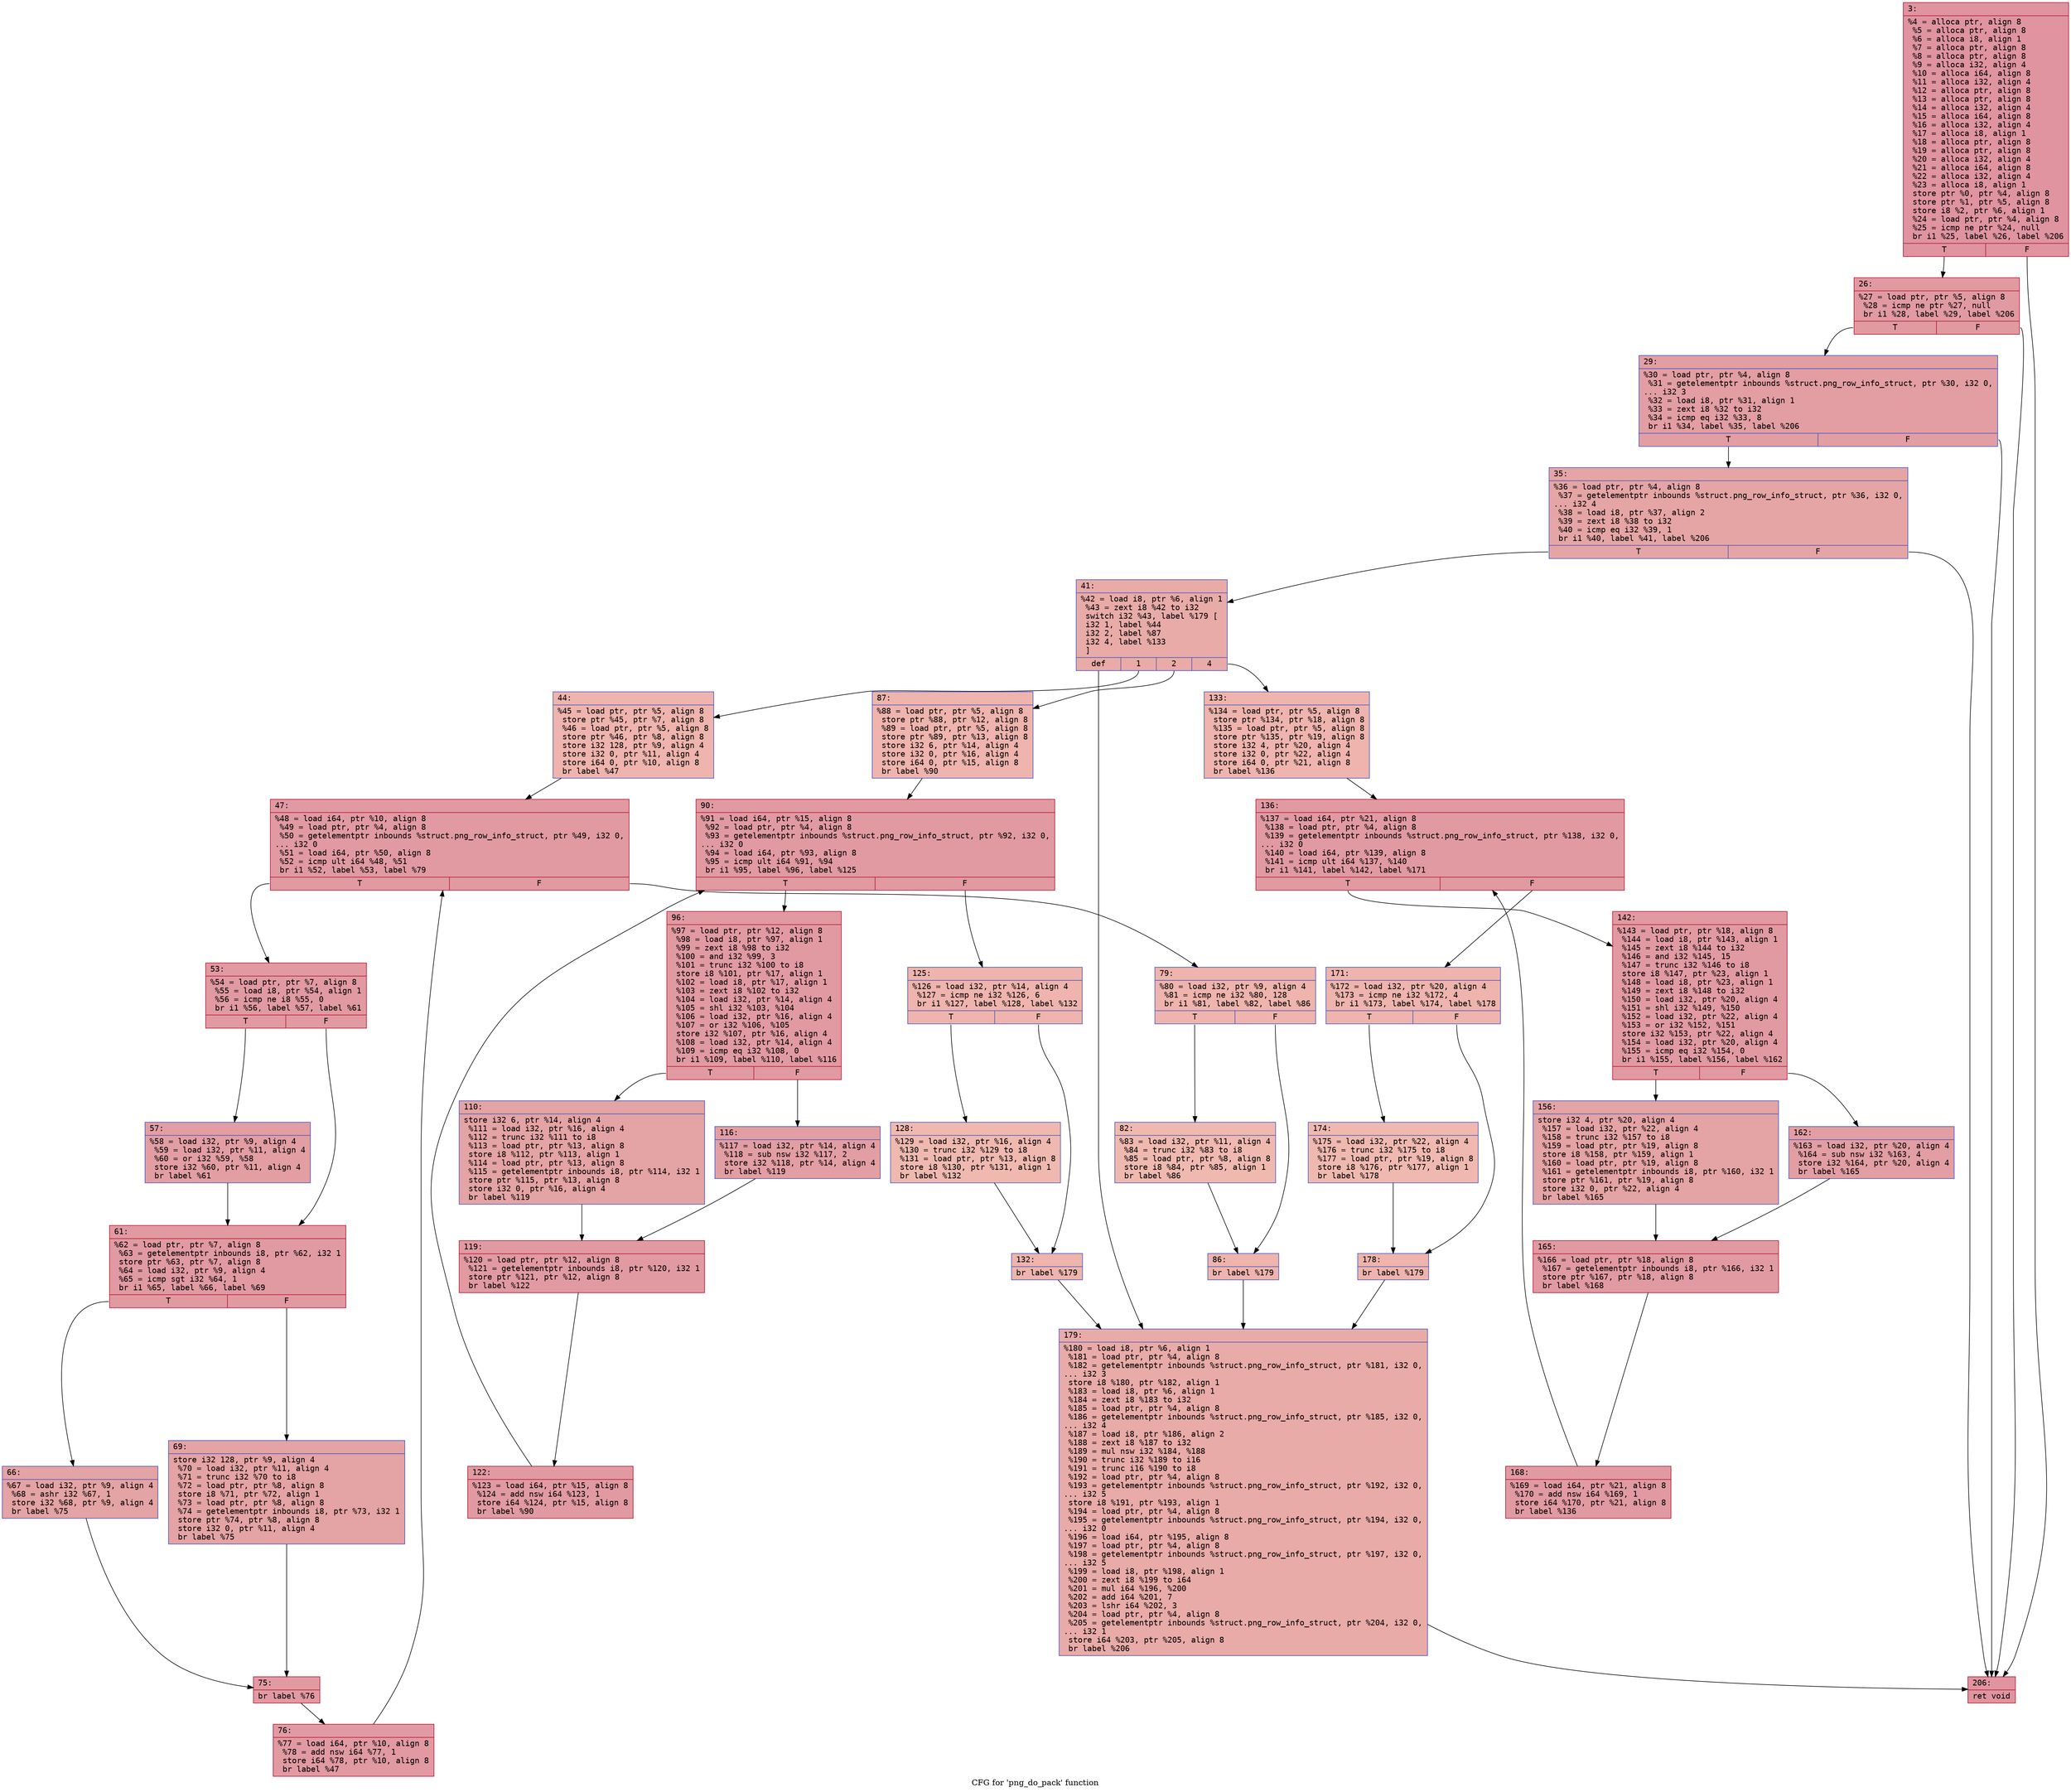 digraph "CFG for 'png_do_pack' function" {
	label="CFG for 'png_do_pack' function";

	Node0x60000336a6c0 [shape=record,color="#b70d28ff", style=filled, fillcolor="#b70d2870" fontname="Courier",label="{3:\l|  %4 = alloca ptr, align 8\l  %5 = alloca ptr, align 8\l  %6 = alloca i8, align 1\l  %7 = alloca ptr, align 8\l  %8 = alloca ptr, align 8\l  %9 = alloca i32, align 4\l  %10 = alloca i64, align 8\l  %11 = alloca i32, align 4\l  %12 = alloca ptr, align 8\l  %13 = alloca ptr, align 8\l  %14 = alloca i32, align 4\l  %15 = alloca i64, align 8\l  %16 = alloca i32, align 4\l  %17 = alloca i8, align 1\l  %18 = alloca ptr, align 8\l  %19 = alloca ptr, align 8\l  %20 = alloca i32, align 4\l  %21 = alloca i64, align 8\l  %22 = alloca i32, align 4\l  %23 = alloca i8, align 1\l  store ptr %0, ptr %4, align 8\l  store ptr %1, ptr %5, align 8\l  store i8 %2, ptr %6, align 1\l  %24 = load ptr, ptr %4, align 8\l  %25 = icmp ne ptr %24, null\l  br i1 %25, label %26, label %206\l|{<s0>T|<s1>F}}"];
	Node0x60000336a6c0:s0 -> Node0x60000336a710[tooltip="3 -> 26\nProbability 62.50%" ];
	Node0x60000336a6c0:s1 -> Node0x60000336b2a0[tooltip="3 -> 206\nProbability 37.50%" ];
	Node0x60000336a710 [shape=record,color="#b70d28ff", style=filled, fillcolor="#bb1b2c70" fontname="Courier",label="{26:\l|  %27 = load ptr, ptr %5, align 8\l  %28 = icmp ne ptr %27, null\l  br i1 %28, label %29, label %206\l|{<s0>T|<s1>F}}"];
	Node0x60000336a710:s0 -> Node0x60000336a760[tooltip="26 -> 29\nProbability 62.50%" ];
	Node0x60000336a710:s1 -> Node0x60000336b2a0[tooltip="26 -> 206\nProbability 37.50%" ];
	Node0x60000336a760 [shape=record,color="#3d50c3ff", style=filled, fillcolor="#be242e70" fontname="Courier",label="{29:\l|  %30 = load ptr, ptr %4, align 8\l  %31 = getelementptr inbounds %struct.png_row_info_struct, ptr %30, i32 0,\l... i32 3\l  %32 = load i8, ptr %31, align 1\l  %33 = zext i8 %32 to i32\l  %34 = icmp eq i32 %33, 8\l  br i1 %34, label %35, label %206\l|{<s0>T|<s1>F}}"];
	Node0x60000336a760:s0 -> Node0x60000336a7b0[tooltip="29 -> 35\nProbability 50.00%" ];
	Node0x60000336a760:s1 -> Node0x60000336b2a0[tooltip="29 -> 206\nProbability 50.00%" ];
	Node0x60000336a7b0 [shape=record,color="#3d50c3ff", style=filled, fillcolor="#c5333470" fontname="Courier",label="{35:\l|  %36 = load ptr, ptr %4, align 8\l  %37 = getelementptr inbounds %struct.png_row_info_struct, ptr %36, i32 0,\l... i32 4\l  %38 = load i8, ptr %37, align 2\l  %39 = zext i8 %38 to i32\l  %40 = icmp eq i32 %39, 1\l  br i1 %40, label %41, label %206\l|{<s0>T|<s1>F}}"];
	Node0x60000336a7b0:s0 -> Node0x60000336a800[tooltip="35 -> 41\nProbability 50.00%" ];
	Node0x60000336a7b0:s1 -> Node0x60000336b2a0[tooltip="35 -> 206\nProbability 50.00%" ];
	Node0x60000336a800 [shape=record,color="#3d50c3ff", style=filled, fillcolor="#cc403a70" fontname="Courier",label="{41:\l|  %42 = load i8, ptr %6, align 1\l  %43 = zext i8 %42 to i32\l  switch i32 %43, label %179 [\l    i32 1, label %44\l    i32 2, label %87\l    i32 4, label %133\l  ]\l|{<s0>def|<s1>1|<s2>2|<s3>4}}"];
	Node0x60000336a800:s0 -> Node0x60000336b250[tooltip="41 -> 179\nProbability 25.00%" ];
	Node0x60000336a800:s1 -> Node0x60000336a850[tooltip="41 -> 44\nProbability 25.00%" ];
	Node0x60000336a800:s2 -> Node0x60000336ac10[tooltip="41 -> 87\nProbability 25.00%" ];
	Node0x60000336a800:s3 -> Node0x60000336af30[tooltip="41 -> 133\nProbability 25.00%" ];
	Node0x60000336a850 [shape=record,color="#3d50c3ff", style=filled, fillcolor="#d8564670" fontname="Courier",label="{44:\l|  %45 = load ptr, ptr %5, align 8\l  store ptr %45, ptr %7, align 8\l  %46 = load ptr, ptr %5, align 8\l  store ptr %46, ptr %8, align 8\l  store i32 128, ptr %9, align 4\l  store i32 0, ptr %11, align 4\l  store i64 0, ptr %10, align 8\l  br label %47\l}"];
	Node0x60000336a850 -> Node0x60000336a8a0[tooltip="44 -> 47\nProbability 100.00%" ];
	Node0x60000336a8a0 [shape=record,color="#b70d28ff", style=filled, fillcolor="#bb1b2c70" fontname="Courier",label="{47:\l|  %48 = load i64, ptr %10, align 8\l  %49 = load ptr, ptr %4, align 8\l  %50 = getelementptr inbounds %struct.png_row_info_struct, ptr %49, i32 0,\l... i32 0\l  %51 = load i64, ptr %50, align 8\l  %52 = icmp ult i64 %48, %51\l  br i1 %52, label %53, label %79\l|{<s0>T|<s1>F}}"];
	Node0x60000336a8a0:s0 -> Node0x60000336a8f0[tooltip="47 -> 53\nProbability 96.88%" ];
	Node0x60000336a8a0:s1 -> Node0x60000336ab20[tooltip="47 -> 79\nProbability 3.12%" ];
	Node0x60000336a8f0 [shape=record,color="#b70d28ff", style=filled, fillcolor="#bb1b2c70" fontname="Courier",label="{53:\l|  %54 = load ptr, ptr %7, align 8\l  %55 = load i8, ptr %54, align 1\l  %56 = icmp ne i8 %55, 0\l  br i1 %56, label %57, label %61\l|{<s0>T|<s1>F}}"];
	Node0x60000336a8f0:s0 -> Node0x60000336a940[tooltip="53 -> 57\nProbability 62.50%" ];
	Node0x60000336a8f0:s1 -> Node0x60000336a990[tooltip="53 -> 61\nProbability 37.50%" ];
	Node0x60000336a940 [shape=record,color="#3d50c3ff", style=filled, fillcolor="#be242e70" fontname="Courier",label="{57:\l|  %58 = load i32, ptr %9, align 4\l  %59 = load i32, ptr %11, align 4\l  %60 = or i32 %59, %58\l  store i32 %60, ptr %11, align 4\l  br label %61\l}"];
	Node0x60000336a940 -> Node0x60000336a990[tooltip="57 -> 61\nProbability 100.00%" ];
	Node0x60000336a990 [shape=record,color="#b70d28ff", style=filled, fillcolor="#bb1b2c70" fontname="Courier",label="{61:\l|  %62 = load ptr, ptr %7, align 8\l  %63 = getelementptr inbounds i8, ptr %62, i32 1\l  store ptr %63, ptr %7, align 8\l  %64 = load i32, ptr %9, align 4\l  %65 = icmp sgt i32 %64, 1\l  br i1 %65, label %66, label %69\l|{<s0>T|<s1>F}}"];
	Node0x60000336a990:s0 -> Node0x60000336a9e0[tooltip="61 -> 66\nProbability 50.00%" ];
	Node0x60000336a990:s1 -> Node0x60000336aa30[tooltip="61 -> 69\nProbability 50.00%" ];
	Node0x60000336a9e0 [shape=record,color="#3d50c3ff", style=filled, fillcolor="#c32e3170" fontname="Courier",label="{66:\l|  %67 = load i32, ptr %9, align 4\l  %68 = ashr i32 %67, 1\l  store i32 %68, ptr %9, align 4\l  br label %75\l}"];
	Node0x60000336a9e0 -> Node0x60000336aa80[tooltip="66 -> 75\nProbability 100.00%" ];
	Node0x60000336aa30 [shape=record,color="#3d50c3ff", style=filled, fillcolor="#c32e3170" fontname="Courier",label="{69:\l|  store i32 128, ptr %9, align 4\l  %70 = load i32, ptr %11, align 4\l  %71 = trunc i32 %70 to i8\l  %72 = load ptr, ptr %8, align 8\l  store i8 %71, ptr %72, align 1\l  %73 = load ptr, ptr %8, align 8\l  %74 = getelementptr inbounds i8, ptr %73, i32 1\l  store ptr %74, ptr %8, align 8\l  store i32 0, ptr %11, align 4\l  br label %75\l}"];
	Node0x60000336aa30 -> Node0x60000336aa80[tooltip="69 -> 75\nProbability 100.00%" ];
	Node0x60000336aa80 [shape=record,color="#b70d28ff", style=filled, fillcolor="#bb1b2c70" fontname="Courier",label="{75:\l|  br label %76\l}"];
	Node0x60000336aa80 -> Node0x60000336aad0[tooltip="75 -> 76\nProbability 100.00%" ];
	Node0x60000336aad0 [shape=record,color="#b70d28ff", style=filled, fillcolor="#bb1b2c70" fontname="Courier",label="{76:\l|  %77 = load i64, ptr %10, align 8\l  %78 = add nsw i64 %77, 1\l  store i64 %78, ptr %10, align 8\l  br label %47\l}"];
	Node0x60000336aad0 -> Node0x60000336a8a0[tooltip="76 -> 47\nProbability 100.00%" ];
	Node0x60000336ab20 [shape=record,color="#3d50c3ff", style=filled, fillcolor="#d8564670" fontname="Courier",label="{79:\l|  %80 = load i32, ptr %9, align 4\l  %81 = icmp ne i32 %80, 128\l  br i1 %81, label %82, label %86\l|{<s0>T|<s1>F}}"];
	Node0x60000336ab20:s0 -> Node0x60000336ab70[tooltip="79 -> 82\nProbability 50.00%" ];
	Node0x60000336ab20:s1 -> Node0x60000336abc0[tooltip="79 -> 86\nProbability 50.00%" ];
	Node0x60000336ab70 [shape=record,color="#3d50c3ff", style=filled, fillcolor="#de614d70" fontname="Courier",label="{82:\l|  %83 = load i32, ptr %11, align 4\l  %84 = trunc i32 %83 to i8\l  %85 = load ptr, ptr %8, align 8\l  store i8 %84, ptr %85, align 1\l  br label %86\l}"];
	Node0x60000336ab70 -> Node0x60000336abc0[tooltip="82 -> 86\nProbability 100.00%" ];
	Node0x60000336abc0 [shape=record,color="#3d50c3ff", style=filled, fillcolor="#d8564670" fontname="Courier",label="{86:\l|  br label %179\l}"];
	Node0x60000336abc0 -> Node0x60000336b250[tooltip="86 -> 179\nProbability 100.00%" ];
	Node0x60000336ac10 [shape=record,color="#3d50c3ff", style=filled, fillcolor="#d8564670" fontname="Courier",label="{87:\l|  %88 = load ptr, ptr %5, align 8\l  store ptr %88, ptr %12, align 8\l  %89 = load ptr, ptr %5, align 8\l  store ptr %89, ptr %13, align 8\l  store i32 6, ptr %14, align 4\l  store i32 0, ptr %16, align 4\l  store i64 0, ptr %15, align 8\l  br label %90\l}"];
	Node0x60000336ac10 -> Node0x60000336ac60[tooltip="87 -> 90\nProbability 100.00%" ];
	Node0x60000336ac60 [shape=record,color="#b70d28ff", style=filled, fillcolor="#bb1b2c70" fontname="Courier",label="{90:\l|  %91 = load i64, ptr %15, align 8\l  %92 = load ptr, ptr %4, align 8\l  %93 = getelementptr inbounds %struct.png_row_info_struct, ptr %92, i32 0,\l... i32 0\l  %94 = load i64, ptr %93, align 8\l  %95 = icmp ult i64 %91, %94\l  br i1 %95, label %96, label %125\l|{<s0>T|<s1>F}}"];
	Node0x60000336ac60:s0 -> Node0x60000336acb0[tooltip="90 -> 96\nProbability 96.88%" ];
	Node0x60000336ac60:s1 -> Node0x60000336ae40[tooltip="90 -> 125\nProbability 3.12%" ];
	Node0x60000336acb0 [shape=record,color="#b70d28ff", style=filled, fillcolor="#bb1b2c70" fontname="Courier",label="{96:\l|  %97 = load ptr, ptr %12, align 8\l  %98 = load i8, ptr %97, align 1\l  %99 = zext i8 %98 to i32\l  %100 = and i32 %99, 3\l  %101 = trunc i32 %100 to i8\l  store i8 %101, ptr %17, align 1\l  %102 = load i8, ptr %17, align 1\l  %103 = zext i8 %102 to i32\l  %104 = load i32, ptr %14, align 4\l  %105 = shl i32 %103, %104\l  %106 = load i32, ptr %16, align 4\l  %107 = or i32 %106, %105\l  store i32 %107, ptr %16, align 4\l  %108 = load i32, ptr %14, align 4\l  %109 = icmp eq i32 %108, 0\l  br i1 %109, label %110, label %116\l|{<s0>T|<s1>F}}"];
	Node0x60000336acb0:s0 -> Node0x60000336ad00[tooltip="96 -> 110\nProbability 37.50%" ];
	Node0x60000336acb0:s1 -> Node0x60000336ad50[tooltip="96 -> 116\nProbability 62.50%" ];
	Node0x60000336ad00 [shape=record,color="#3d50c3ff", style=filled, fillcolor="#c32e3170" fontname="Courier",label="{110:\l|  store i32 6, ptr %14, align 4\l  %111 = load i32, ptr %16, align 4\l  %112 = trunc i32 %111 to i8\l  %113 = load ptr, ptr %13, align 8\l  store i8 %112, ptr %113, align 1\l  %114 = load ptr, ptr %13, align 8\l  %115 = getelementptr inbounds i8, ptr %114, i32 1\l  store ptr %115, ptr %13, align 8\l  store i32 0, ptr %16, align 4\l  br label %119\l}"];
	Node0x60000336ad00 -> Node0x60000336ada0[tooltip="110 -> 119\nProbability 100.00%" ];
	Node0x60000336ad50 [shape=record,color="#3d50c3ff", style=filled, fillcolor="#be242e70" fontname="Courier",label="{116:\l|  %117 = load i32, ptr %14, align 4\l  %118 = sub nsw i32 %117, 2\l  store i32 %118, ptr %14, align 4\l  br label %119\l}"];
	Node0x60000336ad50 -> Node0x60000336ada0[tooltip="116 -> 119\nProbability 100.00%" ];
	Node0x60000336ada0 [shape=record,color="#b70d28ff", style=filled, fillcolor="#bb1b2c70" fontname="Courier",label="{119:\l|  %120 = load ptr, ptr %12, align 8\l  %121 = getelementptr inbounds i8, ptr %120, i32 1\l  store ptr %121, ptr %12, align 8\l  br label %122\l}"];
	Node0x60000336ada0 -> Node0x60000336adf0[tooltip="119 -> 122\nProbability 100.00%" ];
	Node0x60000336adf0 [shape=record,color="#b70d28ff", style=filled, fillcolor="#bb1b2c70" fontname="Courier",label="{122:\l|  %123 = load i64, ptr %15, align 8\l  %124 = add nsw i64 %123, 1\l  store i64 %124, ptr %15, align 8\l  br label %90\l}"];
	Node0x60000336adf0 -> Node0x60000336ac60[tooltip="122 -> 90\nProbability 100.00%" ];
	Node0x60000336ae40 [shape=record,color="#3d50c3ff", style=filled, fillcolor="#d8564670" fontname="Courier",label="{125:\l|  %126 = load i32, ptr %14, align 4\l  %127 = icmp ne i32 %126, 6\l  br i1 %127, label %128, label %132\l|{<s0>T|<s1>F}}"];
	Node0x60000336ae40:s0 -> Node0x60000336ae90[tooltip="125 -> 128\nProbability 50.00%" ];
	Node0x60000336ae40:s1 -> Node0x60000336aee0[tooltip="125 -> 132\nProbability 50.00%" ];
	Node0x60000336ae90 [shape=record,color="#3d50c3ff", style=filled, fillcolor="#de614d70" fontname="Courier",label="{128:\l|  %129 = load i32, ptr %16, align 4\l  %130 = trunc i32 %129 to i8\l  %131 = load ptr, ptr %13, align 8\l  store i8 %130, ptr %131, align 1\l  br label %132\l}"];
	Node0x60000336ae90 -> Node0x60000336aee0[tooltip="128 -> 132\nProbability 100.00%" ];
	Node0x60000336aee0 [shape=record,color="#3d50c3ff", style=filled, fillcolor="#d8564670" fontname="Courier",label="{132:\l|  br label %179\l}"];
	Node0x60000336aee0 -> Node0x60000336b250[tooltip="132 -> 179\nProbability 100.00%" ];
	Node0x60000336af30 [shape=record,color="#3d50c3ff", style=filled, fillcolor="#d8564670" fontname="Courier",label="{133:\l|  %134 = load ptr, ptr %5, align 8\l  store ptr %134, ptr %18, align 8\l  %135 = load ptr, ptr %5, align 8\l  store ptr %135, ptr %19, align 8\l  store i32 4, ptr %20, align 4\l  store i32 0, ptr %22, align 4\l  store i64 0, ptr %21, align 8\l  br label %136\l}"];
	Node0x60000336af30 -> Node0x60000336af80[tooltip="133 -> 136\nProbability 100.00%" ];
	Node0x60000336af80 [shape=record,color="#b70d28ff", style=filled, fillcolor="#bb1b2c70" fontname="Courier",label="{136:\l|  %137 = load i64, ptr %21, align 8\l  %138 = load ptr, ptr %4, align 8\l  %139 = getelementptr inbounds %struct.png_row_info_struct, ptr %138, i32 0,\l... i32 0\l  %140 = load i64, ptr %139, align 8\l  %141 = icmp ult i64 %137, %140\l  br i1 %141, label %142, label %171\l|{<s0>T|<s1>F}}"];
	Node0x60000336af80:s0 -> Node0x60000336afd0[tooltip="136 -> 142\nProbability 96.88%" ];
	Node0x60000336af80:s1 -> Node0x60000336b160[tooltip="136 -> 171\nProbability 3.12%" ];
	Node0x60000336afd0 [shape=record,color="#b70d28ff", style=filled, fillcolor="#bb1b2c70" fontname="Courier",label="{142:\l|  %143 = load ptr, ptr %18, align 8\l  %144 = load i8, ptr %143, align 1\l  %145 = zext i8 %144 to i32\l  %146 = and i32 %145, 15\l  %147 = trunc i32 %146 to i8\l  store i8 %147, ptr %23, align 1\l  %148 = load i8, ptr %23, align 1\l  %149 = zext i8 %148 to i32\l  %150 = load i32, ptr %20, align 4\l  %151 = shl i32 %149, %150\l  %152 = load i32, ptr %22, align 4\l  %153 = or i32 %152, %151\l  store i32 %153, ptr %22, align 4\l  %154 = load i32, ptr %20, align 4\l  %155 = icmp eq i32 %154, 0\l  br i1 %155, label %156, label %162\l|{<s0>T|<s1>F}}"];
	Node0x60000336afd0:s0 -> Node0x60000336b020[tooltip="142 -> 156\nProbability 37.50%" ];
	Node0x60000336afd0:s1 -> Node0x60000336b070[tooltip="142 -> 162\nProbability 62.50%" ];
	Node0x60000336b020 [shape=record,color="#3d50c3ff", style=filled, fillcolor="#c32e3170" fontname="Courier",label="{156:\l|  store i32 4, ptr %20, align 4\l  %157 = load i32, ptr %22, align 4\l  %158 = trunc i32 %157 to i8\l  %159 = load ptr, ptr %19, align 8\l  store i8 %158, ptr %159, align 1\l  %160 = load ptr, ptr %19, align 8\l  %161 = getelementptr inbounds i8, ptr %160, i32 1\l  store ptr %161, ptr %19, align 8\l  store i32 0, ptr %22, align 4\l  br label %165\l}"];
	Node0x60000336b020 -> Node0x60000336b0c0[tooltip="156 -> 165\nProbability 100.00%" ];
	Node0x60000336b070 [shape=record,color="#3d50c3ff", style=filled, fillcolor="#be242e70" fontname="Courier",label="{162:\l|  %163 = load i32, ptr %20, align 4\l  %164 = sub nsw i32 %163, 4\l  store i32 %164, ptr %20, align 4\l  br label %165\l}"];
	Node0x60000336b070 -> Node0x60000336b0c0[tooltip="162 -> 165\nProbability 100.00%" ];
	Node0x60000336b0c0 [shape=record,color="#b70d28ff", style=filled, fillcolor="#bb1b2c70" fontname="Courier",label="{165:\l|  %166 = load ptr, ptr %18, align 8\l  %167 = getelementptr inbounds i8, ptr %166, i32 1\l  store ptr %167, ptr %18, align 8\l  br label %168\l}"];
	Node0x60000336b0c0 -> Node0x60000336b110[tooltip="165 -> 168\nProbability 100.00%" ];
	Node0x60000336b110 [shape=record,color="#b70d28ff", style=filled, fillcolor="#bb1b2c70" fontname="Courier",label="{168:\l|  %169 = load i64, ptr %21, align 8\l  %170 = add nsw i64 %169, 1\l  store i64 %170, ptr %21, align 8\l  br label %136\l}"];
	Node0x60000336b110 -> Node0x60000336af80[tooltip="168 -> 136\nProbability 100.00%" ];
	Node0x60000336b160 [shape=record,color="#3d50c3ff", style=filled, fillcolor="#d8564670" fontname="Courier",label="{171:\l|  %172 = load i32, ptr %20, align 4\l  %173 = icmp ne i32 %172, 4\l  br i1 %173, label %174, label %178\l|{<s0>T|<s1>F}}"];
	Node0x60000336b160:s0 -> Node0x60000336b1b0[tooltip="171 -> 174\nProbability 50.00%" ];
	Node0x60000336b160:s1 -> Node0x60000336b200[tooltip="171 -> 178\nProbability 50.00%" ];
	Node0x60000336b1b0 [shape=record,color="#3d50c3ff", style=filled, fillcolor="#de614d70" fontname="Courier",label="{174:\l|  %175 = load i32, ptr %22, align 4\l  %176 = trunc i32 %175 to i8\l  %177 = load ptr, ptr %19, align 8\l  store i8 %176, ptr %177, align 1\l  br label %178\l}"];
	Node0x60000336b1b0 -> Node0x60000336b200[tooltip="174 -> 178\nProbability 100.00%" ];
	Node0x60000336b200 [shape=record,color="#3d50c3ff", style=filled, fillcolor="#d8564670" fontname="Courier",label="{178:\l|  br label %179\l}"];
	Node0x60000336b200 -> Node0x60000336b250[tooltip="178 -> 179\nProbability 100.00%" ];
	Node0x60000336b250 [shape=record,color="#3d50c3ff", style=filled, fillcolor="#cc403a70" fontname="Courier",label="{179:\l|  %180 = load i8, ptr %6, align 1\l  %181 = load ptr, ptr %4, align 8\l  %182 = getelementptr inbounds %struct.png_row_info_struct, ptr %181, i32 0,\l... i32 3\l  store i8 %180, ptr %182, align 1\l  %183 = load i8, ptr %6, align 1\l  %184 = zext i8 %183 to i32\l  %185 = load ptr, ptr %4, align 8\l  %186 = getelementptr inbounds %struct.png_row_info_struct, ptr %185, i32 0,\l... i32 4\l  %187 = load i8, ptr %186, align 2\l  %188 = zext i8 %187 to i32\l  %189 = mul nsw i32 %184, %188\l  %190 = trunc i32 %189 to i16\l  %191 = trunc i16 %190 to i8\l  %192 = load ptr, ptr %4, align 8\l  %193 = getelementptr inbounds %struct.png_row_info_struct, ptr %192, i32 0,\l... i32 5\l  store i8 %191, ptr %193, align 1\l  %194 = load ptr, ptr %4, align 8\l  %195 = getelementptr inbounds %struct.png_row_info_struct, ptr %194, i32 0,\l... i32 0\l  %196 = load i64, ptr %195, align 8\l  %197 = load ptr, ptr %4, align 8\l  %198 = getelementptr inbounds %struct.png_row_info_struct, ptr %197, i32 0,\l... i32 5\l  %199 = load i8, ptr %198, align 1\l  %200 = zext i8 %199 to i64\l  %201 = mul i64 %196, %200\l  %202 = add i64 %201, 7\l  %203 = lshr i64 %202, 3\l  %204 = load ptr, ptr %4, align 8\l  %205 = getelementptr inbounds %struct.png_row_info_struct, ptr %204, i32 0,\l... i32 1\l  store i64 %203, ptr %205, align 8\l  br label %206\l}"];
	Node0x60000336b250 -> Node0x60000336b2a0[tooltip="179 -> 206\nProbability 100.00%" ];
	Node0x60000336b2a0 [shape=record,color="#b70d28ff", style=filled, fillcolor="#b70d2870" fontname="Courier",label="{206:\l|  ret void\l}"];
}
